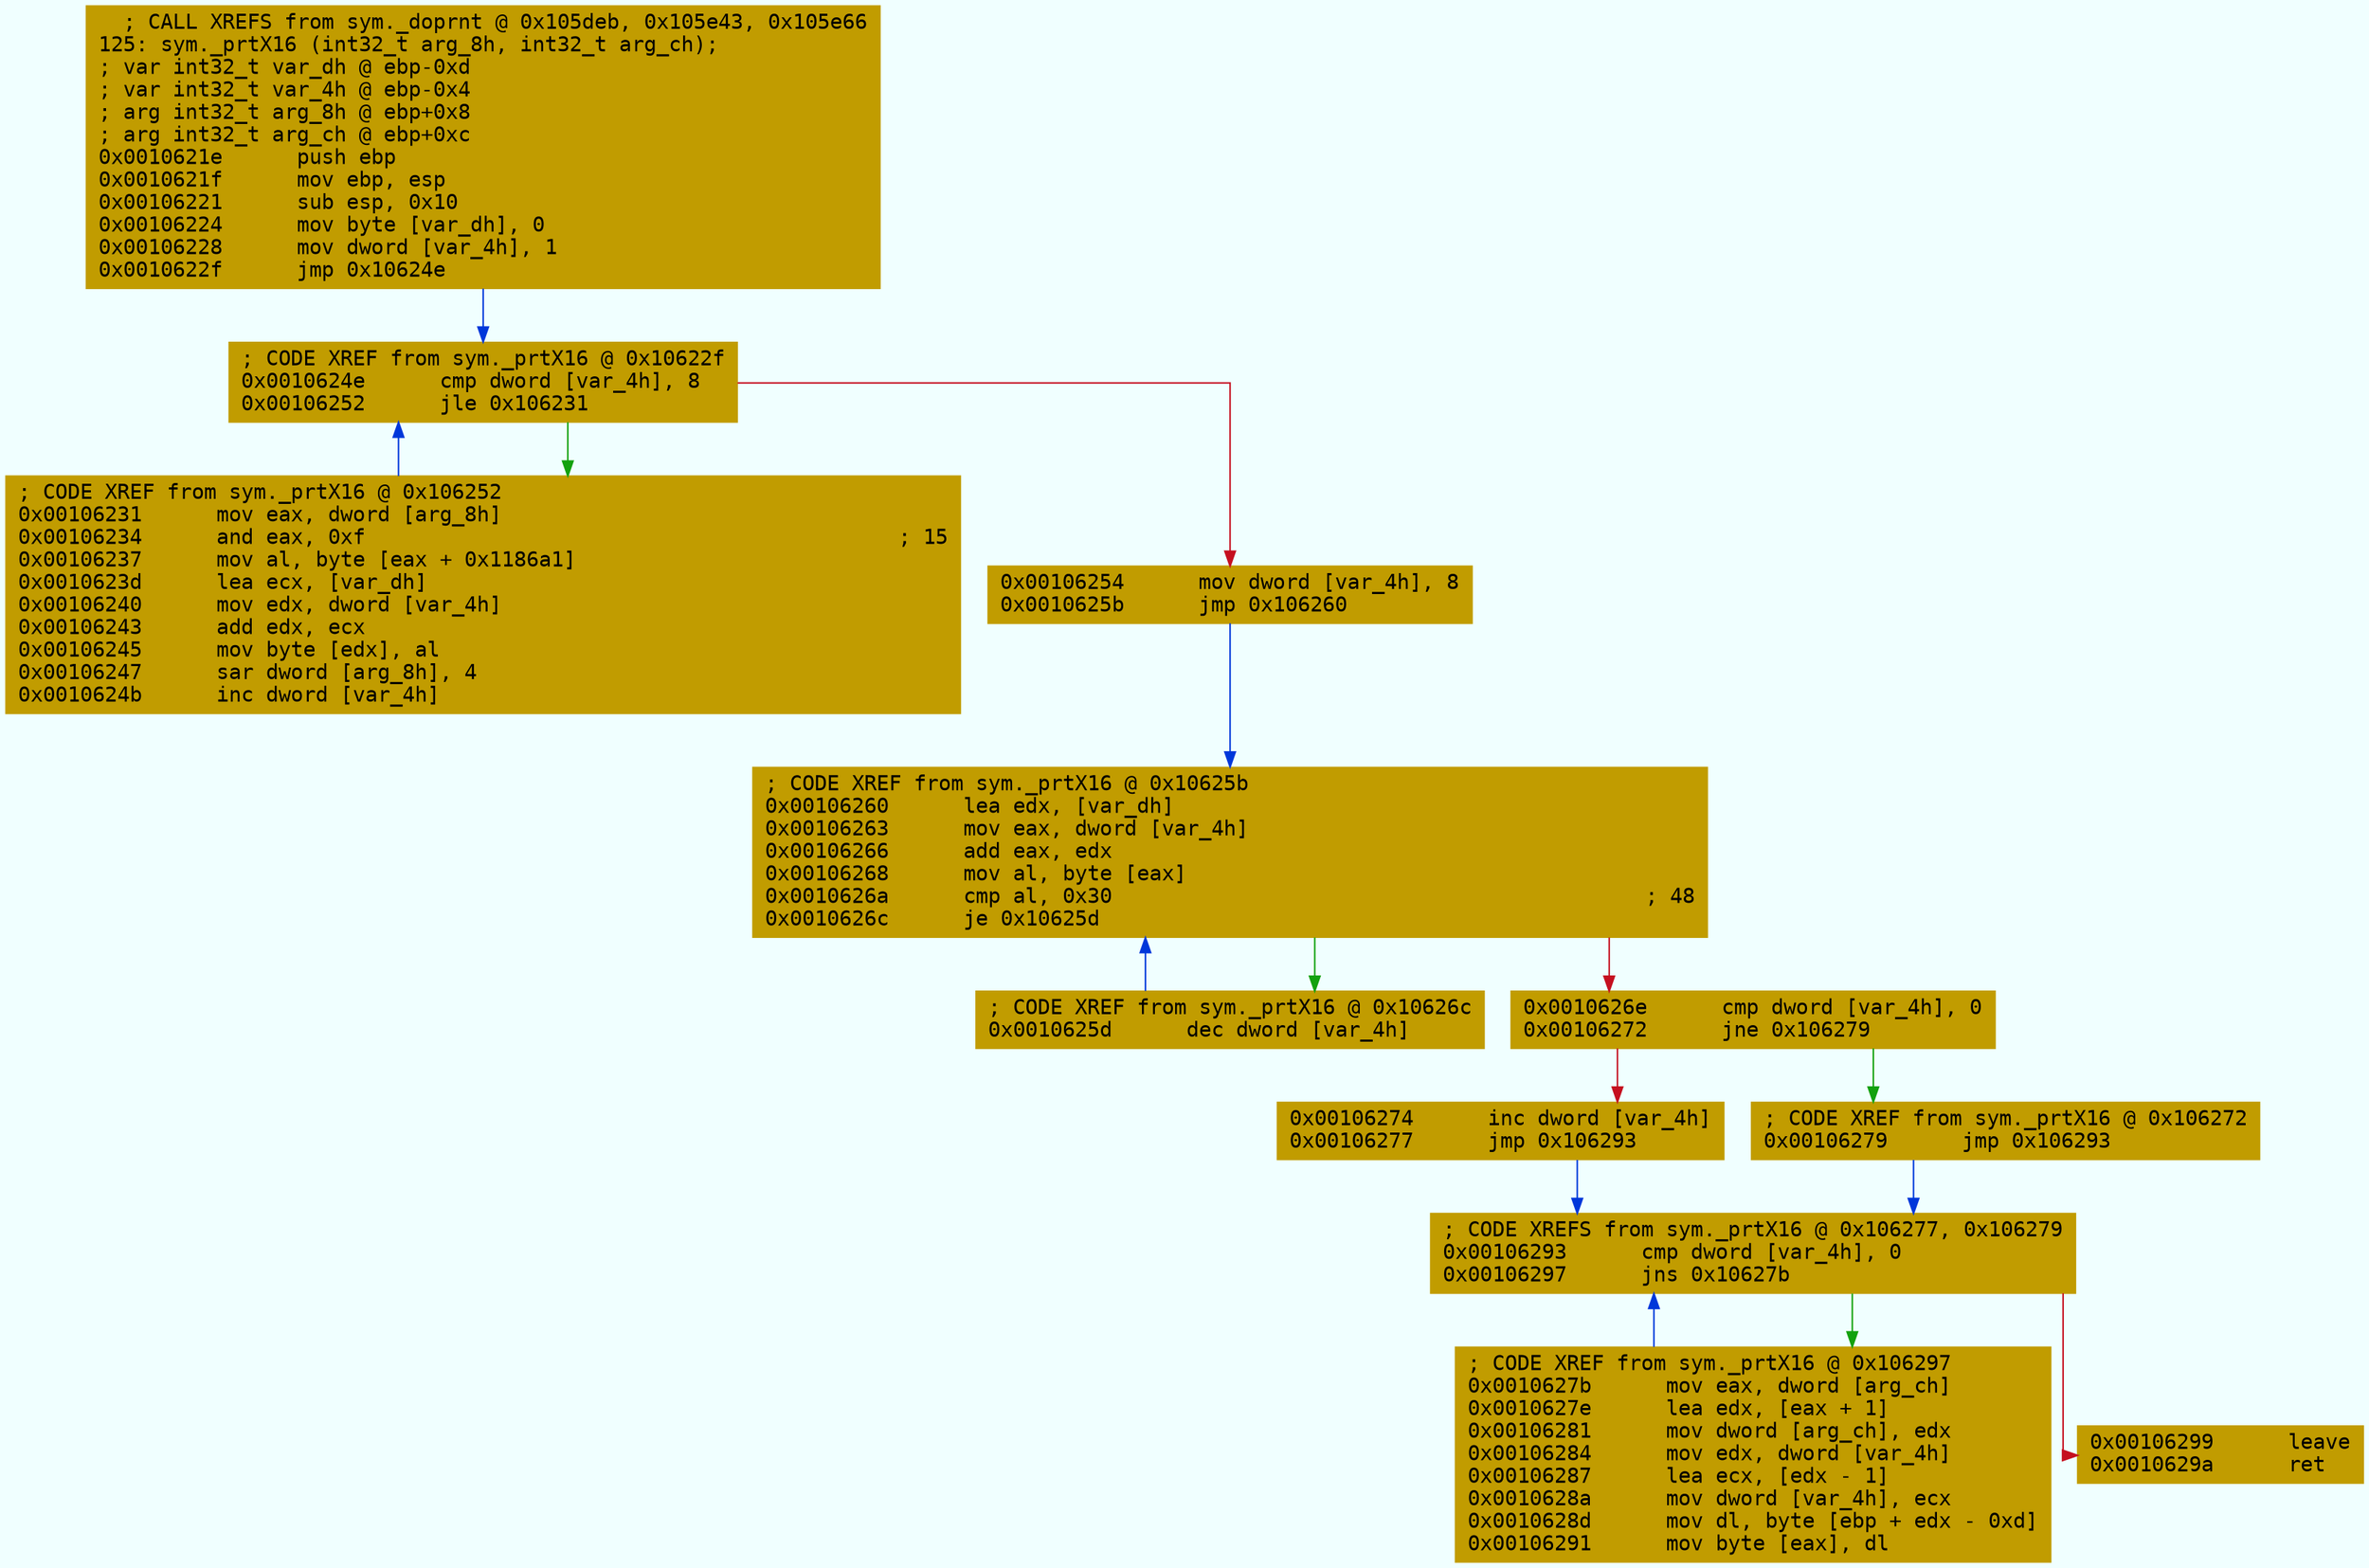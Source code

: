 digraph code {
	graph [bgcolor=azure fontsize=8 fontname="Courier" splines="ortho"];
	node [fillcolor=gray style=filled shape=box];
	edge [arrowhead="normal"];
	"0x0010621e" [URL="sym._prtX16/0x0010621e", fillcolor="#c19c00",color="#c19c00", fontname="Courier",label="  ; CALL XREFS from sym._doprnt @ 0x105deb, 0x105e43, 0x105e66\l125: sym._prtX16 (int32_t arg_8h, int32_t arg_ch);\l; var int32_t var_dh @ ebp-0xd\l; var int32_t var_4h @ ebp-0x4\l; arg int32_t arg_8h @ ebp+0x8\l; arg int32_t arg_ch @ ebp+0xc\l0x0010621e      push ebp\l0x0010621f      mov ebp, esp\l0x00106221      sub esp, 0x10\l0x00106224      mov byte [var_dh], 0\l0x00106228      mov dword [var_4h], 1\l0x0010622f      jmp 0x10624e\l"]
	"0x00106231" [URL="sym._prtX16/0x00106231", fillcolor="#c19c00",color="#c19c00", fontname="Courier",label="; CODE XREF from sym._prtX16 @ 0x106252\l0x00106231      mov eax, dword [arg_8h]\l0x00106234      and eax, 0xf                                           ; 15\l0x00106237      mov al, byte [eax + 0x1186a1]\l0x0010623d      lea ecx, [var_dh]\l0x00106240      mov edx, dword [var_4h]\l0x00106243      add edx, ecx\l0x00106245      mov byte [edx], al\l0x00106247      sar dword [arg_8h], 4\l0x0010624b      inc dword [var_4h]\l"]
	"0x0010624e" [URL="sym._prtX16/0x0010624e", fillcolor="#c19c00",color="#c19c00", fontname="Courier",label="; CODE XREF from sym._prtX16 @ 0x10622f\l0x0010624e      cmp dword [var_4h], 8\l0x00106252      jle 0x106231\l"]
	"0x00106254" [URL="sym._prtX16/0x00106254", fillcolor="#c19c00",color="#c19c00", fontname="Courier",label="0x00106254      mov dword [var_4h], 8\l0x0010625b      jmp 0x106260\l"]
	"0x0010625d" [URL="sym._prtX16/0x0010625d", fillcolor="#c19c00",color="#c19c00", fontname="Courier",label="; CODE XREF from sym._prtX16 @ 0x10626c\l0x0010625d      dec dword [var_4h]\l"]
	"0x00106260" [URL="sym._prtX16/0x00106260", fillcolor="#c19c00",color="#c19c00", fontname="Courier",label="; CODE XREF from sym._prtX16 @ 0x10625b\l0x00106260      lea edx, [var_dh]\l0x00106263      mov eax, dword [var_4h]\l0x00106266      add eax, edx\l0x00106268      mov al, byte [eax]\l0x0010626a      cmp al, 0x30                                           ; 48\l0x0010626c      je 0x10625d\l"]
	"0x0010626e" [URL="sym._prtX16/0x0010626e", fillcolor="#c19c00",color="#c19c00", fontname="Courier",label="0x0010626e      cmp dword [var_4h], 0\l0x00106272      jne 0x106279\l"]
	"0x00106274" [URL="sym._prtX16/0x00106274", fillcolor="#c19c00",color="#c19c00", fontname="Courier",label="0x00106274      inc dword [var_4h]\l0x00106277      jmp 0x106293\l"]
	"0x00106279" [URL="sym._prtX16/0x00106279", fillcolor="#c19c00",color="#c19c00", fontname="Courier",label="; CODE XREF from sym._prtX16 @ 0x106272\l0x00106279      jmp 0x106293\l"]
	"0x0010627b" [URL="sym._prtX16/0x0010627b", fillcolor="#c19c00",color="#c19c00", fontname="Courier",label="; CODE XREF from sym._prtX16 @ 0x106297\l0x0010627b      mov eax, dword [arg_ch]\l0x0010627e      lea edx, [eax + 1]\l0x00106281      mov dword [arg_ch], edx\l0x00106284      mov edx, dword [var_4h]\l0x00106287      lea ecx, [edx - 1]\l0x0010628a      mov dword [var_4h], ecx\l0x0010628d      mov dl, byte [ebp + edx - 0xd]\l0x00106291      mov byte [eax], dl\l"]
	"0x00106293" [URL="sym._prtX16/0x00106293", fillcolor="#c19c00",color="#c19c00", fontname="Courier",label="; CODE XREFS from sym._prtX16 @ 0x106277, 0x106279\l0x00106293      cmp dword [var_4h], 0\l0x00106297      jns 0x10627b\l"]
	"0x00106299" [URL="sym._prtX16/0x00106299", fillcolor="#c19c00",color="#c19c00", fontname="Courier",label="0x00106299      leave\l0x0010629a      ret\l"]
        "0x0010621e" -> "0x0010624e" [color="#0037da"];
        "0x00106231" -> "0x0010624e" [color="#0037da"];
        "0x0010624e" -> "0x00106231" [color="#13a10e"];
        "0x0010624e" -> "0x00106254" [color="#c50f1f"];
        "0x00106254" -> "0x00106260" [color="#0037da"];
        "0x0010625d" -> "0x00106260" [color="#0037da"];
        "0x00106260" -> "0x0010625d" [color="#13a10e"];
        "0x00106260" -> "0x0010626e" [color="#c50f1f"];
        "0x0010626e" -> "0x00106279" [color="#13a10e"];
        "0x0010626e" -> "0x00106274" [color="#c50f1f"];
        "0x00106274" -> "0x00106293" [color="#0037da"];
        "0x00106279" -> "0x00106293" [color="#0037da"];
        "0x0010627b" -> "0x00106293" [color="#0037da"];
        "0x00106293" -> "0x0010627b" [color="#13a10e"];
        "0x00106293" -> "0x00106299" [color="#c50f1f"];
}
